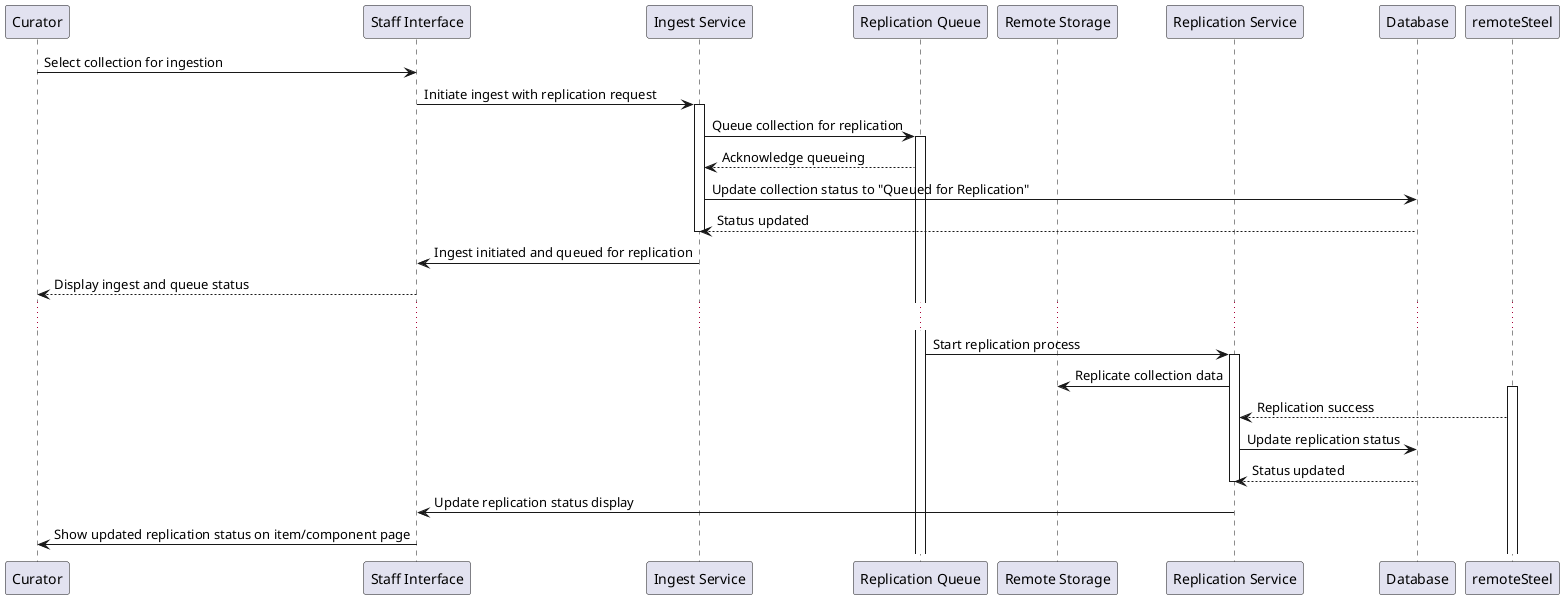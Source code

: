 @startuml
participant Curator as curator
participant "Staff Interface" as UI
participant "Ingest Service" as ingest
participant "Replication Queue" as queue
participant "Remote Storage" as remoteStorage
participant "Replication Service" as replicationService
participant "Database" as DB

curator -> UI: Select collection for ingestion
UI -> ingest: Initiate ingest with replication request
activate ingest

ingest -> queue: Queue collection for replication
activate queue
queue --> ingest: Acknowledge queueing

ingest -> DB: Update collection status to "Queued for Replication"
DB --> ingest: Status updated

deactivate ingest
ingest -> UI: Ingest initiated and queued for replication
UI --> curator: Display ingest and queue status

...

queue -> replicationService: Start replication process
activate replicationService

replicationService -> remoteStorage: Replicate collection data
activate remoteSteel
remoteSteel --> replicationService: Replication success

replicationService -> DB: Update replication status
DB --> replicationService: Status updated

deactivate replicationService

replicationService -> UI: Update replication status display
UI -> curator: Show updated replication status on item/component page

@enduml